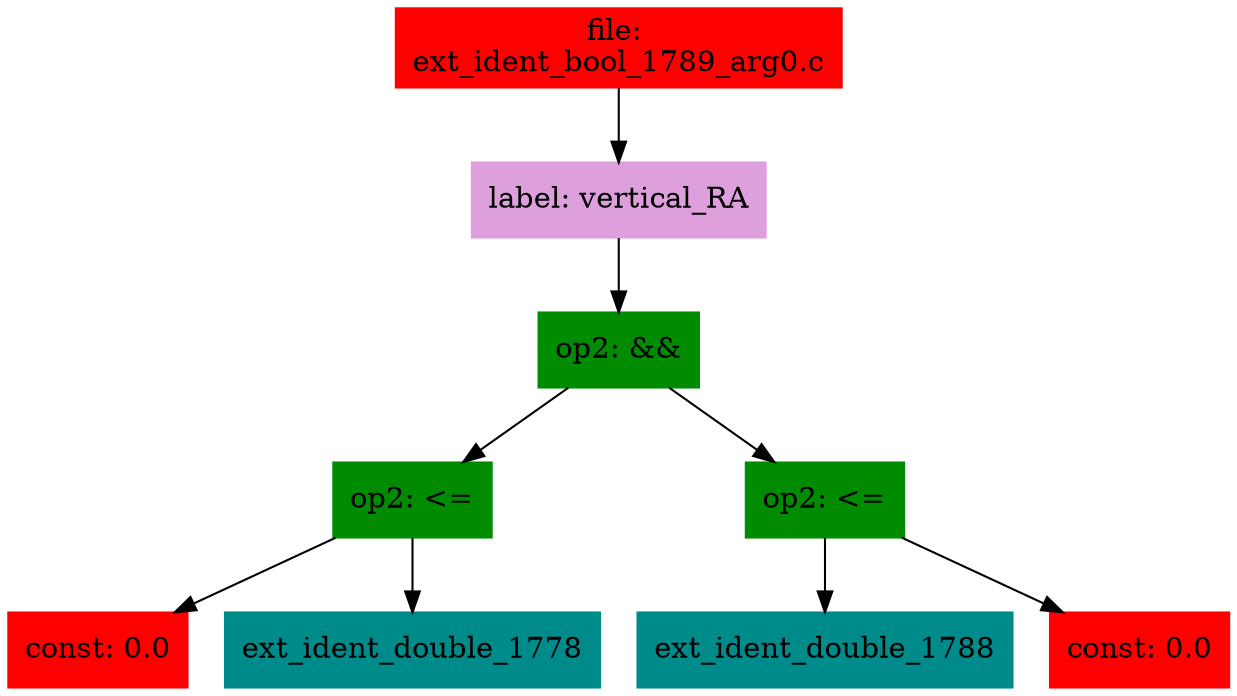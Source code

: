 digraph G {
node [shape=box]

0 [label="file: 
ext_ident_bool_1789_arg0.c",color=red, style=filled]
1 [label="label: vertical_RA",color=plum, style=filled]
0 -> 1
2 [label="op2: &&",color=green4, style=filled]
1 -> 2
3 [label="op2: <=",color=green4, style=filled]
2 -> 3
4 [label="const: 0.0",color=red1, style=filled]
3 -> 4
5 [label="ext_ident_double_1778",color=cyan4, style=filled]
3 -> 5
326 [label="op2: <=",color=green4, style=filled]
2 -> 326
327 [label="ext_ident_double_1788",color=cyan4, style=filled]
326 -> 327
648 [label="const: 0.0",color=red1, style=filled]
326 -> 648


}

